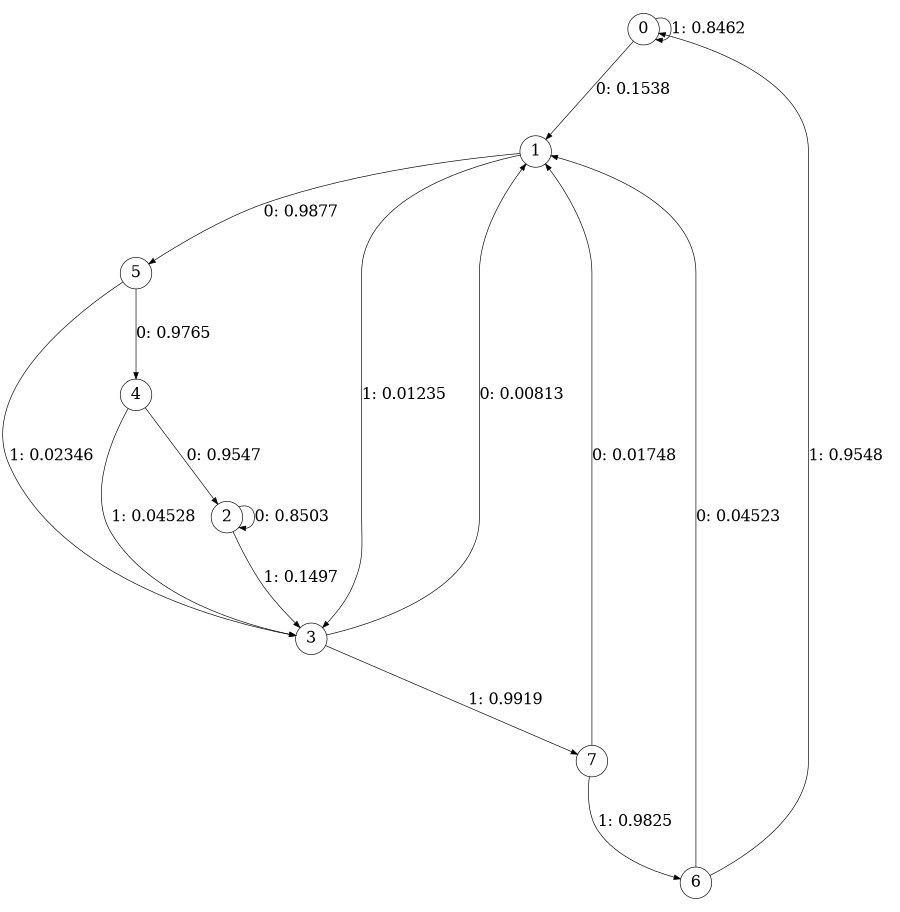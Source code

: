 digraph "ch1_face_short_L7" {
size = "6,8.5";
ratio = "fill";
node [shape = circle];
node [fontsize = 24];
edge [fontsize = 24];
0 -> 1 [label = "0: 0.1538   "];
0 -> 0 [label = "1: 0.8462   "];
1 -> 5 [label = "0: 0.9877   "];
1 -> 3 [label = "1: 0.01235  "];
2 -> 2 [label = "0: 0.8503   "];
2 -> 3 [label = "1: 0.1497   "];
3 -> 1 [label = "0: 0.00813  "];
3 -> 7 [label = "1: 0.9919   "];
4 -> 2 [label = "0: 0.9547   "];
4 -> 3 [label = "1: 0.04528  "];
5 -> 4 [label = "0: 0.9765   "];
5 -> 3 [label = "1: 0.02346  "];
6 -> 1 [label = "0: 0.04523  "];
6 -> 0 [label = "1: 0.9548   "];
7 -> 1 [label = "0: 0.01748  "];
7 -> 6 [label = "1: 0.9825   "];
}